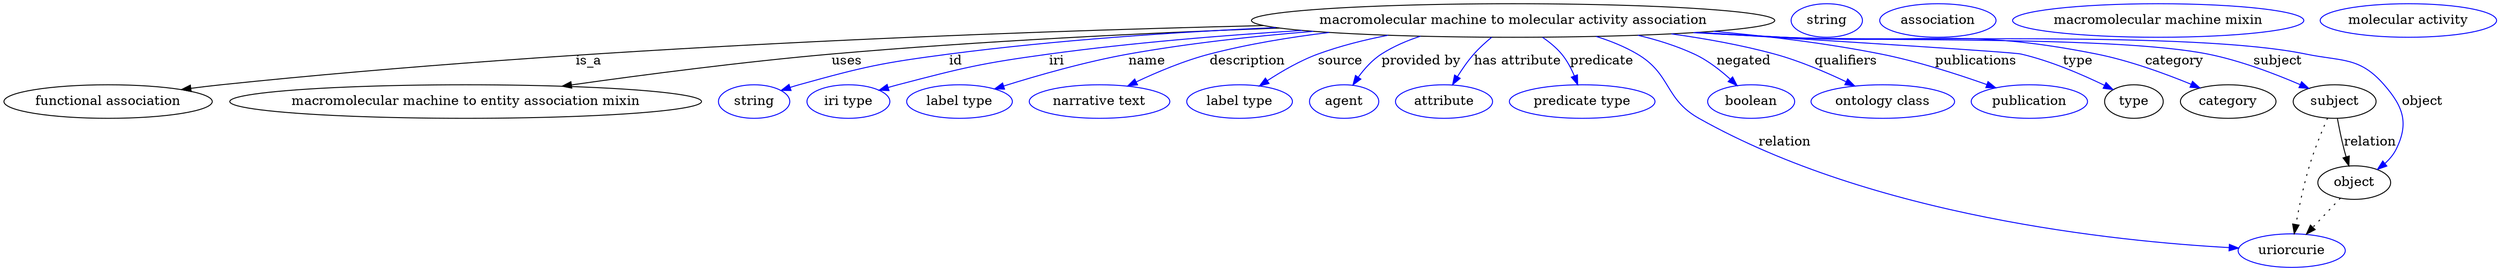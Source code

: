 digraph {
	graph [bb="0,0,2160.1,283"];
	node [label="\N"];
	"macromolecular machine to molecular activity association"	 [height=0.5,
		label="macromolecular machine to molecular activity association",
		pos="1306.7,265",
		width=6.0842];
	"functional association"	 [height=0.5,
		pos="87.742,178",
		width=2.4373];
	"macromolecular machine to molecular activity association" -> "functional association"	 [label=is_a,
		lp="502.74,221.5",
		pos="e,150.47,190.59 1093.1,261 866.71,254.63 499.18,238.2 184.74,196 176.84,194.94 168.6,193.67 160.41,192.3"];
	"macromolecular machine to entity association mixin"	 [height=0.5,
		pos="391.74,178",
		width=5.5065];
	"macromolecular machine to molecular activity association" -> "macromolecular machine to entity association mixin"	 [label=uses,
		lp="722.74,221.5",
		pos="e,478.42,194.22 1106,257.79 990.18,252.4 841.99,243.42 710.74,229 635.73,220.76 551.45,207.09 488.36,195.98"];
	id	 [color=blue,
		height=0.5,
		label=string,
		pos="638.74,178",
		width=0.84854];
	"macromolecular machine to molecular activity association" -> id	 [color=blue,
		label=id,
		lp="823.24,221.5",
		pos="e,662.56,189.6 1107.3,257.53 1018.3,252.35 912.39,243.62 817.74,229 754.99,219.3 738.85,216.45 678.74,196 676.49,195.23 674.19,194.39 \
671.9,193.49",
		style=solid];
	iri	 [color=blue,
		height=0.5,
		label="iri type",
		pos="723.74,178",
		width=1.011];
	"macromolecular machine to molecular activity association" -> iri	 [color=blue,
		label=iri,
		lp="912.24,221.5",
		pos="e,751.75,189.65 1127.4,254.61 1057.9,249.1 977.81,240.91 905.74,229 844.38,218.86 829.06,214.71 769.74,196 766.98,195.13 764.15,\
194.18 761.31,193.18",
		style=solid];
	name	 [color=blue,
		height=0.5,
		label="label type",
		pos="823.74,178",
		width=1.2638];
	"macromolecular machine to molecular activity association" -> name	 [color=blue,
		label=name,
		lp="988.24,221.5",
		pos="e,855.13,191.03 1134.8,253.84 1082.4,248.47 1024.8,240.57 972.74,229 935.33,220.69 894.22,206.19 864.68,194.77",
		style=solid];
	description	 [color=blue,
		height=0.5,
		label="narrative text",
		pos="944.74,178",
		width=1.6068];
	"macromolecular machine to molecular activity association" -> description	 [color=blue,
		label=description,
		lp="1075.2,221.5",
		pos="e,970.45,194.16 1151.1,252.34 1115.6,247.06 1078.5,239.59 1044.7,229 1021.9,221.83 997.94,209.79 979.2,199.21",
		style=solid];
	source	 [color=blue,
		height=0.5,
		label="label type",
		pos="1065.7,178",
		width=1.2638];
	"macromolecular machine to molecular activity association" -> source	 [color=blue,
		label=source,
		lp="1151.7,221.5",
		pos="e,1083.4,194.69 1195.6,249.39 1174.5,244.35 1153,237.72 1133.7,229 1118.4,222.09 1103.3,211.25 1091.2,201.34",
		style=solid];
	"provided by"	 [color=blue,
		height=0.5,
		label=agent,
		pos="1158.7,178",
		width=0.83048];
	"macromolecular machine to molecular activity association" -> "provided by"	 [color=blue,
		label="provided by",
		lp="1217.7,221.5",
		pos="e,1163.8,195.91 1231.9,248.06 1211.5,242.32 1192.8,235.67 1184.7,229 1177.3,222.82 1171.8,213.96 1167.7,205.36",
		style=solid];
	"has attribute"	 [color=blue,
		height=0.5,
		label=attribute,
		pos="1246.7,178",
		width=1.1193];
	"macromolecular machine to molecular activity association" -> "has attribute"	 [color=blue,
		label="has attribute",
		lp="1295.2,221.5",
		pos="e,1249.3,196.14 1278.5,246.77 1272.3,241.65 1266.2,235.65 1261.7,229 1257.2,222.18 1254,213.94 1251.7,206.09",
		style=solid];
	predicate	 [color=blue,
		height=0.5,
		label="predicate type",
		pos="1365.7,178",
		width=1.679];
	"macromolecular machine to molecular activity association" -> predicate	 [color=blue,
		label=predicate,
		lp="1365.7,221.5",
		pos="e,1353.7,195.71 1319,246.97 1327.3,234.64 1338.5,218.1 1347.9,204.3",
		style=solid];
	relation	 [color=blue,
		height=0.5,
		label=uriorcurie,
		pos="2003.7,18",
		width=1.2638];
	"macromolecular machine to molecular activity association" -> relation	 [color=blue,
		label=relation,
		lp="1560.7,134.5",
		pos="e,1959.4,22.405 1357.3,247.34 1369.9,242.14 1383.1,235.95 1394.7,229 1414.5,217.17 1417.5,211.27 1434.7,196 1452.2,180.59 1452.4,\
171.35 1472.7,160 1631.8,71.052 1849.1,35.787 1949.2,23.613",
		style=solid];
	negated	 [color=blue,
		height=0.5,
		label=boolean,
		pos="1519.7,178",
		width=1.0652];
	"macromolecular machine to molecular activity association" -> negated	 [color=blue,
		label=negated,
		lp="1509.2,221.5",
		pos="e,1506.6,195.21 1415.8,249.28 1433.8,244.28 1451.8,237.68 1467.7,229 1479.7,222.49 1490.8,212.42 1499.7,202.94",
		style=solid];
	qualifiers	 [color=blue,
		height=0.5,
		label="ontology class",
		pos="1637.7,178",
		width=1.7151];
	"macromolecular machine to molecular activity association" -> qualifiers	 [color=blue,
		label=qualifiers,
		lp="1596.7,221.5",
		pos="e,1610.7,194.22 1440.9,250.74 1472.2,245.53 1505,238.48 1534.7,229 1558.1,221.58 1582.7,209.57 1602,199.07",
		style=solid];
	publications	 [color=blue,
		height=0.5,
		label=publication,
		pos="1767.7,178",
		width=1.3902];
	"macromolecular machine to molecular activity association" -> publications	 [color=blue,
		label=publications,
		lp="1708.2,221.5",
		pos="e,1735.9,191.95 1475.7,253.48 1524.9,248.12 1578.3,240.32 1626.7,229 1661.2,220.95 1698.8,207.06 1726.5,195.81",
		style=solid];
	type	 [height=0.5,
		pos="1862.7,178",
		width=0.75];
	"macromolecular machine to molecular activity association" -> type	 [color=blue,
		label=type,
		lp="1801.7,221.5",
		pos="e,1842,189.76 1463.5,252.42 1588.1,242.38 1742.2,229.84 1745.7,229 1776.8,221.58 1810,206.35 1833,194.45",
		style=solid];
	category	 [height=0.5,
		pos="1948.7,178",
		width=1.1374];
	"macromolecular machine to molecular activity association" -> category	 [color=blue,
		label=category,
		lp="1890.2,221.5",
		pos="e,1921.4,191.51 1462.8,252.36 1486.9,250.5 1511.5,248.66 1534.7,247 1660.5,238.04 1694.7,256.18 1817.7,229 1850.7,221.72 1886.3,\
207.42 1912,195.81",
		style=solid];
	subject	 [height=0.5,
		pos="2043.7,178",
		width=0.99297];
	"macromolecular machine to molecular activity association" -> subject	 [color=blue,
		label=subject,
		lp="1983.2,221.5",
		pos="e,2018.5,191.19 1460.6,252.18 1485.4,250.31 1510.8,248.51 1534.7,247 1619.8,241.65 1834.5,247.24 1917.7,229 1949.9,221.95 1984.4,\
207.44 2009.2,195.7",
		style=solid];
	object	 [height=0.5,
		pos="2063.7,91",
		width=0.9027];
	"macromolecular machine to molecular activity association" -> object	 [color=blue,
		label=object,
		lp="2123.7,178",
		pos="e,2083.9,105.27 1459.4,252.09 1484.5,250.21 1510.4,248.43 1534.7,247 1639.5,240.87 1904.1,250.92 2006.7,229 2045.2,220.8 2063.3,\
225.96 2088.7,196 2108.9,172.26 2112.9,155.68 2100.7,127 2098.5,121.74 2095.1,116.86 2091.2,112.51",
		style=solid];
	association_type	 [color=blue,
		height=0.5,
		label=string,
		pos="1574.7,265",
		width=0.84854];
	association_category	 [color=blue,
		height=0.5,
		label=association,
		pos="1673.7,265",
		width=1.3902];
	subject -> relation	 [pos="e,2007.1,36.239 2037.8,159.97 2033.3,146.12 2027.2,126.47 2022.7,109 2017.4,88.088 2012.4,64.188 2008.9,46.13",
		style=dotted];
	subject -> object	 [label=relation,
		lp="2075.7,134.5",
		pos="e,2059.6,109 2047.9,159.97 2050.6,148.08 2054.3,132.25 2057.4,118.76"];
	"functional association_subject"	 [color=blue,
		height=0.5,
		label="macromolecular machine mixin",
		pos="1866.7,265",
		width=3.4664];
	object -> relation	 [pos="e,2017.9,35.261 2050.1,74.435 2042.5,65.207 2032.9,53.528 2024.4,43.191",
		style=dotted];
	"macromolecular machine to molecular activity association_object"	 [color=blue,
		height=0.5,
		label="molecular activity",
		pos="2084.7,265",
		width=2.0943];
}
